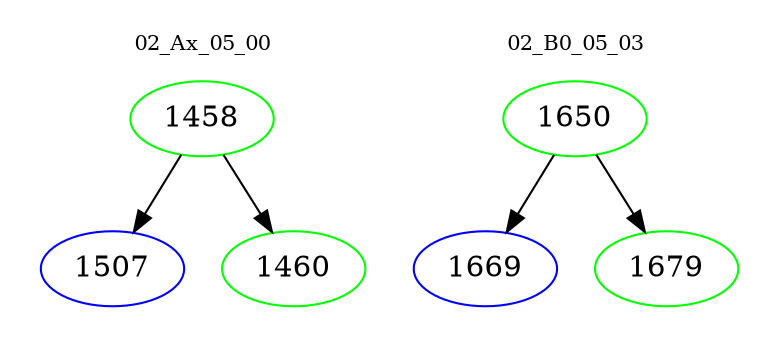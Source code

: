 digraph{
subgraph cluster_0 {
color = white
label = "02_Ax_05_00";
fontsize=10;
T0_1458 [label="1458", color="green"]
T0_1458 -> T0_1507 [color="black"]
T0_1507 [label="1507", color="blue"]
T0_1458 -> T0_1460 [color="black"]
T0_1460 [label="1460", color="green"]
}
subgraph cluster_1 {
color = white
label = "02_B0_05_03";
fontsize=10;
T1_1650 [label="1650", color="green"]
T1_1650 -> T1_1669 [color="black"]
T1_1669 [label="1669", color="blue"]
T1_1650 -> T1_1679 [color="black"]
T1_1679 [label="1679", color="green"]
}
}
